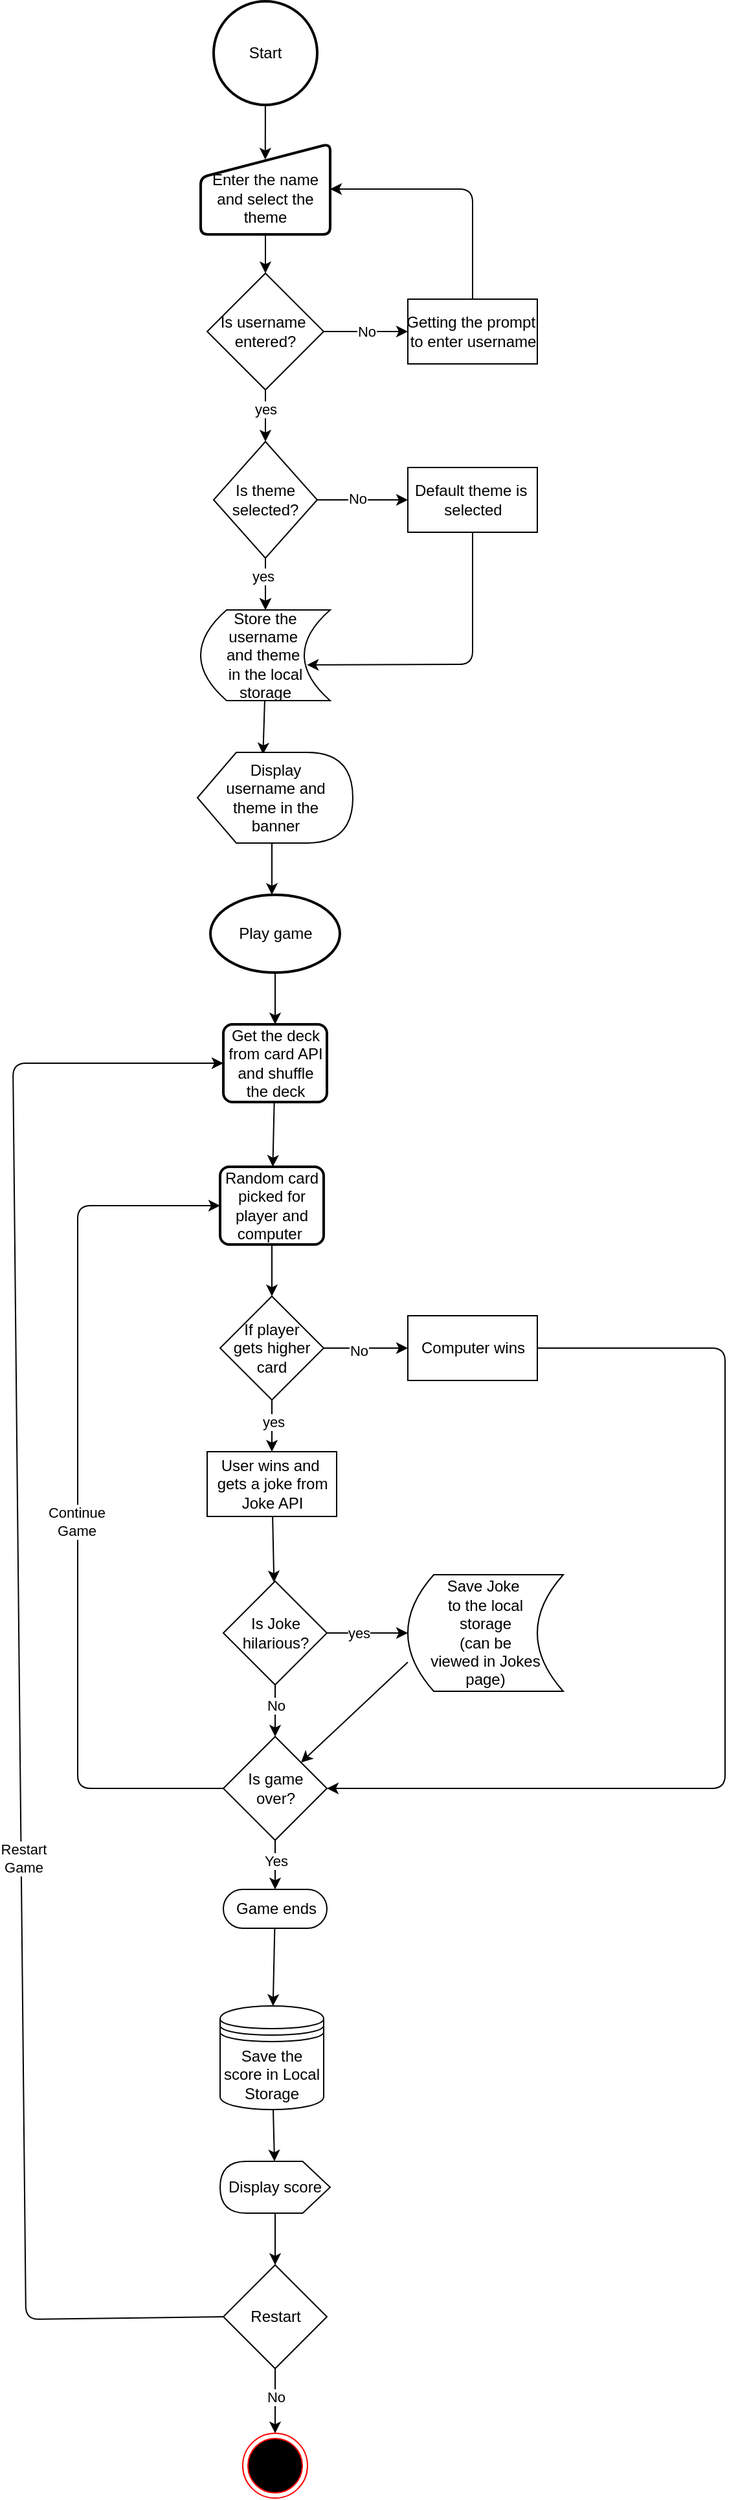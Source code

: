 <mxfile>
    <diagram id="0OsbJXXqzkA6mwEPTieW" name="Page-1">
        <mxGraphModel dx="886" dy="600" grid="1" gridSize="10" guides="1" tooltips="1" connect="1" arrows="1" fold="1" page="1" pageScale="1" pageWidth="850" pageHeight="1100" math="0" shadow="0">
            <root>
                <mxCell id="0"/>
                <mxCell id="1" parent="0"/>
                <mxCell id="42" value="Start" style="strokeWidth=2;html=1;shape=mxgraph.flowchart.start_2;whiteSpace=wrap;" parent="1" vertex="1">
                    <mxGeometry x="175" y="10" width="80" height="80" as="geometry"/>
                </mxCell>
                <mxCell id="43" value="" style="edgeStyle=none;html=1;entryX=0.499;entryY=0.175;entryDx=0;entryDy=0;entryPerimeter=0;" parent="1" target="44" edge="1">
                    <mxGeometry relative="1" as="geometry">
                        <mxPoint x="214.945" y="90" as="sourcePoint"/>
                    </mxGeometry>
                </mxCell>
                <mxCell id="83" style="edgeStyle=none;html=1;exitX=0.5;exitY=1;exitDx=0;exitDy=0;entryX=0.5;entryY=0;entryDx=0;entryDy=0;" parent="1" source="44" target="45" edge="1">
                    <mxGeometry relative="1" as="geometry"/>
                </mxCell>
                <mxCell id="44" value="&lt;br&gt;Enter the name and select the theme" style="html=1;strokeWidth=2;shape=manualInput;whiteSpace=wrap;rounded=1;size=26;arcSize=11;" parent="1" vertex="1">
                    <mxGeometry x="165" y="120" width="100" height="70" as="geometry"/>
                </mxCell>
                <mxCell id="45" value="Is username&amp;nbsp; entered?" style="rhombus;whiteSpace=wrap;html=1;" parent="1" vertex="1">
                    <mxGeometry x="170" y="220" width="90" height="90" as="geometry"/>
                </mxCell>
                <mxCell id="46" value="Getting the prompt&amp;nbsp;&lt;br&gt;to enter username" style="html=1;dashed=0;whitespace=wrap;" parent="1" vertex="1">
                    <mxGeometry x="325" y="240" width="100" height="50" as="geometry"/>
                </mxCell>
                <mxCell id="84" value="" style="edgeStyle=none;html=1;" parent="1" source="47" target="59" edge="1">
                    <mxGeometry relative="1" as="geometry"/>
                </mxCell>
                <mxCell id="47" value="Is theme selected?" style="rhombus;whiteSpace=wrap;html=1;" parent="1" vertex="1">
                    <mxGeometry x="175" y="350" width="80" height="90" as="geometry"/>
                </mxCell>
                <mxCell id="48" value="Default theme is&amp;nbsp;&lt;br&gt;selected" style="html=1;dashed=0;whitespace=wrap;" parent="1" vertex="1">
                    <mxGeometry x="325" y="370" width="100" height="50" as="geometry"/>
                </mxCell>
                <mxCell id="96" value="" style="edgeStyle=none;html=1;" parent="1" source="50" target="51" edge="1">
                    <mxGeometry relative="1" as="geometry"/>
                </mxCell>
                <mxCell id="50" value="Play game" style="strokeWidth=2;html=1;shape=mxgraph.flowchart.start_1;whiteSpace=wrap;" parent="1" vertex="1">
                    <mxGeometry x="172.5" y="700" width="100" height="60" as="geometry"/>
                </mxCell>
                <mxCell id="97" value="" style="edgeStyle=none;html=1;" parent="1" source="51" target="52" edge="1">
                    <mxGeometry relative="1" as="geometry"/>
                </mxCell>
                <mxCell id="51" value="Get the deck&lt;br&gt;from card API&lt;br&gt;and shuffle the deck" style="rounded=1;whiteSpace=wrap;html=1;absoluteArcSize=1;arcSize=14;strokeWidth=2;" parent="1" vertex="1">
                    <mxGeometry x="182.5" y="800" width="80" height="60" as="geometry"/>
                </mxCell>
                <mxCell id="98" value="" style="edgeStyle=none;html=1;" parent="1" source="52" target="53" edge="1">
                    <mxGeometry relative="1" as="geometry"/>
                </mxCell>
                <mxCell id="52" value="Random card picked for player and computer&amp;nbsp;" style="rounded=1;whiteSpace=wrap;html=1;absoluteArcSize=1;arcSize=14;strokeWidth=2;" parent="1" vertex="1">
                    <mxGeometry x="180" y="910" width="80" height="60" as="geometry"/>
                </mxCell>
                <mxCell id="99" value="" style="edgeStyle=none;html=1;" parent="1" source="53" target="54" edge="1">
                    <mxGeometry relative="1" as="geometry"/>
                </mxCell>
                <mxCell id="116" value="No&lt;br&gt;" style="edgeLabel;html=1;align=center;verticalAlign=middle;resizable=0;points=[];" parent="99" vertex="1" connectable="0">
                    <mxGeometry x="-0.163" y="-2" relative="1" as="geometry">
                        <mxPoint as="offset"/>
                    </mxGeometry>
                </mxCell>
                <mxCell id="101" value="" style="edgeStyle=none;html=1;" parent="1" source="53" target="55" edge="1">
                    <mxGeometry relative="1" as="geometry"/>
                </mxCell>
                <mxCell id="117" value="yes&lt;br&gt;" style="edgeLabel;html=1;align=center;verticalAlign=middle;resizable=0;points=[];" parent="101" vertex="1" connectable="0">
                    <mxGeometry x="-0.147" y="1" relative="1" as="geometry">
                        <mxPoint as="offset"/>
                    </mxGeometry>
                </mxCell>
                <mxCell id="53" value="If player &lt;br&gt;gets higher card" style="rhombus;whiteSpace=wrap;html=1;" parent="1" vertex="1">
                    <mxGeometry x="180" y="1010" width="80" height="80" as="geometry"/>
                </mxCell>
                <mxCell id="54" value="Computer wins" style="html=1;dashed=0;whitespace=wrap;" parent="1" vertex="1">
                    <mxGeometry x="325" y="1025" width="100" height="50" as="geometry"/>
                </mxCell>
                <mxCell id="104" value="" style="edgeStyle=none;html=1;" parent="1" source="55" target="56" edge="1">
                    <mxGeometry relative="1" as="geometry"/>
                </mxCell>
                <mxCell id="55" value="User wins and&amp;nbsp;&lt;br&gt;gets a joke from&lt;br&gt;Joke API" style="html=1;dashed=0;whitespace=wrap;" parent="1" vertex="1">
                    <mxGeometry x="170" y="1130" width="100" height="50" as="geometry"/>
                </mxCell>
                <mxCell id="108" value="" style="edgeStyle=none;html=1;entryX=0.5;entryY=0;entryDx=0;entryDy=0;" parent="1" source="56" target="127" edge="1">
                    <mxGeometry relative="1" as="geometry"/>
                </mxCell>
                <mxCell id="119" value="No" style="edgeLabel;html=1;align=center;verticalAlign=middle;resizable=0;points=[];" parent="108" vertex="1" connectable="0">
                    <mxGeometry x="-0.203" y="2" relative="1" as="geometry">
                        <mxPoint x="-2" as="offset"/>
                    </mxGeometry>
                </mxCell>
                <mxCell id="113" value="" style="edgeStyle=none;html=1;" parent="1" source="56" target="57" edge="1">
                    <mxGeometry relative="1" as="geometry"/>
                </mxCell>
                <mxCell id="118" value="yes" style="edgeLabel;html=1;align=center;verticalAlign=middle;resizable=0;points=[];" parent="113" vertex="1" connectable="0">
                    <mxGeometry x="-0.209" relative="1" as="geometry">
                        <mxPoint as="offset"/>
                    </mxGeometry>
                </mxCell>
                <mxCell id="56" value="Is Joke&lt;br&gt;hilarious?" style="rhombus;whiteSpace=wrap;html=1;" parent="1" vertex="1">
                    <mxGeometry x="182.5" y="1230" width="80" height="80" as="geometry"/>
                </mxCell>
                <mxCell id="57" value="Save Joke&amp;nbsp;&lt;br&gt;to the local&lt;br&gt;storage&lt;br&gt;(can be &lt;br&gt;viewed in Jokes page)" style="shape=dataStorage;whiteSpace=wrap;html=1;fixedSize=1;" parent="1" vertex="1">
                    <mxGeometry x="325" y="1225" width="120" height="90" as="geometry"/>
                </mxCell>
                <mxCell id="59" value="Store the username&amp;nbsp;&lt;br&gt;and theme&amp;nbsp;&lt;br&gt;in the local&lt;br&gt;storage" style="shape=dataStorage;whiteSpace=wrap;html=1;fixedSize=1;" parent="1" vertex="1">
                    <mxGeometry x="165" y="480" width="100" height="70" as="geometry"/>
                </mxCell>
                <mxCell id="122" value="" style="edgeStyle=none;html=1;" edge="1" parent="1" source="60" target="121">
                    <mxGeometry relative="1" as="geometry"/>
                </mxCell>
                <mxCell id="60" value="Game ends" style="html=1;dashed=0;whitespace=wrap;shape=mxgraph.dfd.start" parent="1" vertex="1">
                    <mxGeometry x="182.5" y="1468" width="80" height="30" as="geometry"/>
                </mxCell>
                <mxCell id="111" value="" style="edgeStyle=none;html=1;" parent="1" source="63" target="64" edge="1">
                    <mxGeometry relative="1" as="geometry"/>
                </mxCell>
                <mxCell id="63" value="Display score" style="shape=display;whiteSpace=wrap;html=1;direction=west;" parent="1" vertex="1">
                    <mxGeometry x="180" y="1678" width="85" height="40" as="geometry"/>
                </mxCell>
                <mxCell id="112" value="" style="edgeStyle=none;html=1;" parent="1" source="64" target="65" edge="1">
                    <mxGeometry relative="1" as="geometry"/>
                </mxCell>
                <mxCell id="120" value="No&lt;br&gt;" style="edgeLabel;html=1;align=center;verticalAlign=middle;resizable=0;points=[];" parent="112" vertex="1" connectable="0">
                    <mxGeometry x="-0.15" y="-5" relative="1" as="geometry">
                        <mxPoint x="5" as="offset"/>
                    </mxGeometry>
                </mxCell>
                <mxCell id="64" value="Restart" style="rhombus;whiteSpace=wrap;html=1;" parent="1" vertex="1">
                    <mxGeometry x="182.5" y="1758" width="80" height="80" as="geometry"/>
                </mxCell>
                <mxCell id="65" value="" style="ellipse;html=1;shape=endState;fillColor=#000000;strokeColor=#ff0000;" parent="1" vertex="1">
                    <mxGeometry x="197.5" y="1888" width="50" height="50" as="geometry"/>
                </mxCell>
                <mxCell id="68" value="" style="endArrow=classic;html=1;exitX=0.5;exitY=1;exitDx=0;exitDy=0;entryX=0.5;entryY=0;entryDx=0;entryDy=0;" parent="1" source="45" target="47" edge="1">
                    <mxGeometry width="50" height="50" relative="1" as="geometry">
                        <mxPoint x="195" y="340" as="sourcePoint"/>
                        <mxPoint x="235" y="300" as="targetPoint"/>
                    </mxGeometry>
                </mxCell>
                <mxCell id="69" value="yes&lt;br&gt;" style="edgeLabel;html=1;align=center;verticalAlign=middle;resizable=0;points=[];" parent="68" vertex="1" connectable="0">
                    <mxGeometry x="-0.239" y="-4" relative="1" as="geometry">
                        <mxPoint x="4" as="offset"/>
                    </mxGeometry>
                </mxCell>
                <mxCell id="71" value="No&lt;br&gt;" style="endArrow=classic;html=1;exitX=1;exitY=0.5;exitDx=0;exitDy=0;entryX=0;entryY=0.5;entryDx=0;entryDy=0;" parent="1" source="45" target="46" edge="1">
                    <mxGeometry width="50" height="50" relative="1" as="geometry">
                        <mxPoint x="255" y="280" as="sourcePoint"/>
                        <mxPoint x="305" y="230" as="targetPoint"/>
                    </mxGeometry>
                </mxCell>
                <mxCell id="76" value="" style="endArrow=classic;html=1;entryX=0.422;entryY=0.022;entryDx=0;entryDy=0;entryPerimeter=0;" parent="1" target="92" edge="1">
                    <mxGeometry width="50" height="50" relative="1" as="geometry">
                        <mxPoint x="214.47" y="550" as="sourcePoint"/>
                        <mxPoint x="214.47" y="610" as="targetPoint"/>
                    </mxGeometry>
                </mxCell>
                <mxCell id="82" value="" style="endArrow=classic;html=1;entryX=0.5;entryY=0;entryDx=0;entryDy=0;" parent="1" target="59" edge="1">
                    <mxGeometry width="50" height="50" relative="1" as="geometry">
                        <mxPoint x="215" y="440" as="sourcePoint"/>
                        <mxPoint x="214.47" y="480" as="targetPoint"/>
                    </mxGeometry>
                </mxCell>
                <mxCell id="89" value="yes&lt;br&gt;" style="edgeLabel;html=1;align=center;verticalAlign=middle;resizable=0;points=[];" parent="82" vertex="1" connectable="0">
                    <mxGeometry x="-0.293" y="-2" relative="1" as="geometry">
                        <mxPoint as="offset"/>
                    </mxGeometry>
                </mxCell>
                <mxCell id="87" value="" style="endArrow=classic;html=1;entryX=0;entryY=0.5;entryDx=0;entryDy=0;exitX=1;exitY=0.5;exitDx=0;exitDy=0;" parent="1" source="47" target="48" edge="1">
                    <mxGeometry width="50" height="50" relative="1" as="geometry">
                        <mxPoint x="255" y="420" as="sourcePoint"/>
                        <mxPoint x="305" y="370" as="targetPoint"/>
                    </mxGeometry>
                </mxCell>
                <mxCell id="91" value="No&lt;br&gt;" style="edgeLabel;html=1;align=center;verticalAlign=middle;resizable=0;points=[];" parent="87" vertex="1" connectable="0">
                    <mxGeometry x="-0.116" y="1" relative="1" as="geometry">
                        <mxPoint as="offset"/>
                    </mxGeometry>
                </mxCell>
                <mxCell id="92" value="Display &lt;br&gt;username and&lt;br&gt;theme in the &lt;br&gt;banner" style="shape=display;whiteSpace=wrap;html=1;" parent="1" vertex="1">
                    <mxGeometry x="162.5" y="590" width="120" height="70" as="geometry"/>
                </mxCell>
                <mxCell id="94" value="" style="endArrow=classic;html=1;exitX=0;exitY=0;exitDx=57.5;exitDy=70;exitPerimeter=0;" parent="1" source="92" edge="1">
                    <mxGeometry width="50" height="50" relative="1" as="geometry">
                        <mxPoint x="205" y="710" as="sourcePoint"/>
                        <mxPoint x="220" y="700" as="targetPoint"/>
                    </mxGeometry>
                </mxCell>
                <mxCell id="123" value="" style="edgeStyle=none;html=1;" edge="1" parent="1" source="121" target="63">
                    <mxGeometry relative="1" as="geometry"/>
                </mxCell>
                <mxCell id="121" value="Save the score in Local Storage&lt;br&gt;" style="shape=datastore;whiteSpace=wrap;html=1;" vertex="1" parent="1">
                    <mxGeometry x="180" y="1558" width="80" height="80" as="geometry"/>
                </mxCell>
                <mxCell id="124" value="" style="endArrow=classic;html=1;exitX=0.5;exitY=0;exitDx=0;exitDy=0;entryX=1;entryY=0.5;entryDx=0;entryDy=0;" edge="1" parent="1" source="46" target="44">
                    <mxGeometry width="50" height="50" relative="1" as="geometry">
                        <mxPoint x="270" y="440" as="sourcePoint"/>
                        <mxPoint x="320" y="390" as="targetPoint"/>
                        <Array as="points">
                            <mxPoint x="375" y="155"/>
                        </Array>
                    </mxGeometry>
                </mxCell>
                <mxCell id="125" value="" style="endArrow=classic;html=1;exitX=0.5;exitY=1;exitDx=0;exitDy=0;entryX=0.821;entryY=0.606;entryDx=0;entryDy=0;entryPerimeter=0;" edge="1" parent="1" source="48" target="59">
                    <mxGeometry width="50" height="50" relative="1" as="geometry">
                        <mxPoint x="270" y="440" as="sourcePoint"/>
                        <mxPoint x="320" y="390" as="targetPoint"/>
                        <Array as="points">
                            <mxPoint x="375" y="522"/>
                        </Array>
                    </mxGeometry>
                </mxCell>
                <mxCell id="127" value="Is game &lt;br&gt;over?" style="rhombus;whiteSpace=wrap;html=1;" vertex="1" parent="1">
                    <mxGeometry x="182.5" y="1350" width="80" height="80" as="geometry"/>
                </mxCell>
                <mxCell id="128" value="" style="endArrow=classic;html=1;exitX=1;exitY=0.5;exitDx=0;exitDy=0;entryX=1;entryY=0.5;entryDx=0;entryDy=0;" edge="1" parent="1" source="54" target="127">
                    <mxGeometry width="50" height="50" relative="1" as="geometry">
                        <mxPoint x="270" y="1340" as="sourcePoint"/>
                        <mxPoint x="320" y="1290" as="targetPoint"/>
                        <Array as="points">
                            <mxPoint x="570" y="1050"/>
                            <mxPoint x="570" y="1390"/>
                        </Array>
                    </mxGeometry>
                </mxCell>
                <mxCell id="129" value="" style="endArrow=classic;html=1;exitX=0;exitY=0.75;exitDx=0;exitDy=0;entryX=1;entryY=0;entryDx=0;entryDy=0;" edge="1" parent="1" source="57" target="127">
                    <mxGeometry width="50" height="50" relative="1" as="geometry">
                        <mxPoint x="270" y="1340" as="sourcePoint"/>
                        <mxPoint x="320" y="1290" as="targetPoint"/>
                    </mxGeometry>
                </mxCell>
                <mxCell id="130" value="" style="endArrow=classic;html=1;exitX=0.5;exitY=1;exitDx=0;exitDy=0;entryX=0.5;entryY=0.5;entryDx=0;entryDy=-15;entryPerimeter=0;" edge="1" parent="1" source="127" target="60">
                    <mxGeometry width="50" height="50" relative="1" as="geometry">
                        <mxPoint x="270" y="1340" as="sourcePoint"/>
                        <mxPoint x="320" y="1290" as="targetPoint"/>
                    </mxGeometry>
                </mxCell>
                <mxCell id="131" value="Yes" style="edgeLabel;html=1;align=center;verticalAlign=middle;resizable=0;points=[];" vertex="1" connectable="0" parent="130">
                    <mxGeometry x="-0.365" y="3" relative="1" as="geometry">
                        <mxPoint x="-3" y="4" as="offset"/>
                    </mxGeometry>
                </mxCell>
                <mxCell id="132" value="" style="endArrow=classic;html=1;exitX=0;exitY=0.5;exitDx=0;exitDy=0;entryX=0;entryY=0.5;entryDx=0;entryDy=0;" edge="1" parent="1" source="127" target="52">
                    <mxGeometry width="50" height="50" relative="1" as="geometry">
                        <mxPoint x="270" y="1340" as="sourcePoint"/>
                        <mxPoint x="50" y="1080" as="targetPoint"/>
                        <Array as="points">
                            <mxPoint x="70" y="1390"/>
                            <mxPoint x="70" y="940"/>
                        </Array>
                    </mxGeometry>
                </mxCell>
                <mxCell id="133" value="Continue&lt;br&gt;Game" style="edgeLabel;html=1;align=center;verticalAlign=middle;resizable=0;points=[];" vertex="1" connectable="0" parent="132">
                    <mxGeometry x="-0.05" y="1" relative="1" as="geometry">
                        <mxPoint y="1" as="offset"/>
                    </mxGeometry>
                </mxCell>
                <mxCell id="134" value="" style="endArrow=classic;html=1;exitX=0;exitY=0.5;exitDx=0;exitDy=0;entryX=0;entryY=0.5;entryDx=0;entryDy=0;" edge="1" parent="1" source="64" target="51">
                    <mxGeometry width="50" height="50" relative="1" as="geometry">
                        <mxPoint x="270" y="1090" as="sourcePoint"/>
                        <mxPoint x="320" y="1040" as="targetPoint"/>
                        <Array as="points">
                            <mxPoint x="30" y="1800"/>
                            <mxPoint x="20" y="830"/>
                        </Array>
                    </mxGeometry>
                </mxCell>
                <mxCell id="135" value="Restart&lt;br&gt;Game" style="edgeLabel;html=1;align=center;verticalAlign=middle;resizable=0;points=[];" vertex="1" connectable="0" parent="134">
                    <mxGeometry x="-0.207" y="-1" relative="1" as="geometry">
                        <mxPoint y="1" as="offset"/>
                    </mxGeometry>
                </mxCell>
            </root>
        </mxGraphModel>
    </diagram>
</mxfile>